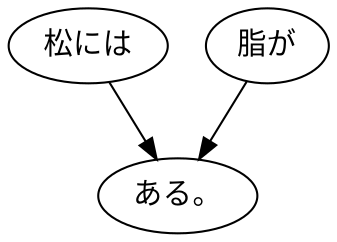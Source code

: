 digraph graph4196 {
	node0 [label="松には"];
	node1 [label="脂が"];
	node2 [label="ある。"];
	node0 -> node2;
	node1 -> node2;
}
